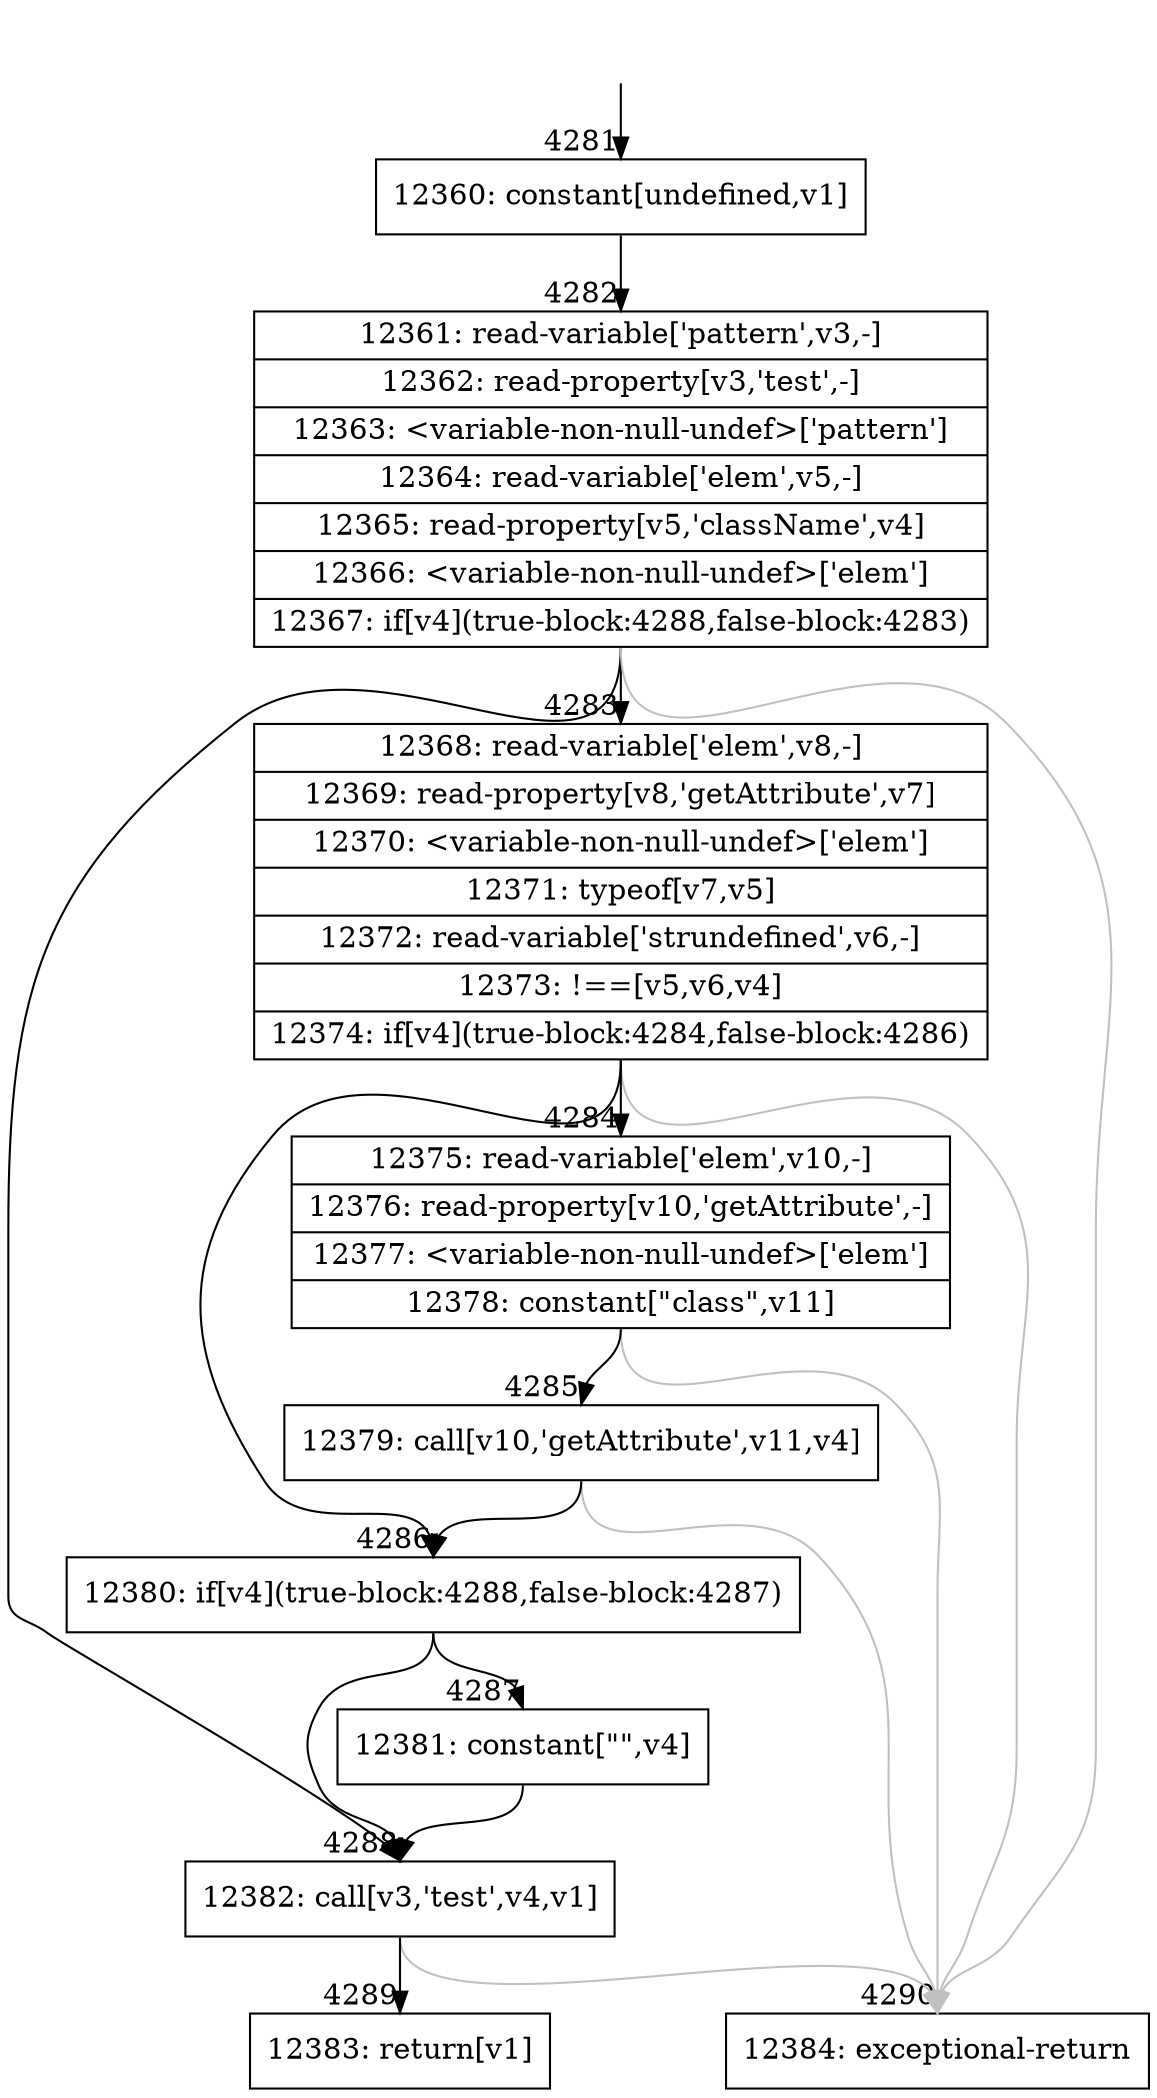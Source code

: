 digraph {
rankdir="TD"
BB_entry281[shape=none,label=""];
BB_entry281 -> BB4281 [tailport=s, headport=n, headlabel="    4281"]
BB4281 [shape=record label="{12360: constant[undefined,v1]}" ] 
BB4281 -> BB4282 [tailport=s, headport=n, headlabel="      4282"]
BB4282 [shape=record label="{12361: read-variable['pattern',v3,-]|12362: read-property[v3,'test',-]|12363: \<variable-non-null-undef\>['pattern']|12364: read-variable['elem',v5,-]|12365: read-property[v5,'className',v4]|12366: \<variable-non-null-undef\>['elem']|12367: if[v4](true-block:4288,false-block:4283)}" ] 
BB4282 -> BB4288 [tailport=s, headport=n, headlabel="      4288"]
BB4282 -> BB4283 [tailport=s, headport=n, headlabel="      4283"]
BB4282 -> BB4290 [tailport=s, headport=n, color=gray, headlabel="      4290"]
BB4283 [shape=record label="{12368: read-variable['elem',v8,-]|12369: read-property[v8,'getAttribute',v7]|12370: \<variable-non-null-undef\>['elem']|12371: typeof[v7,v5]|12372: read-variable['strundefined',v6,-]|12373: !==[v5,v6,v4]|12374: if[v4](true-block:4284,false-block:4286)}" ] 
BB4283 -> BB4286 [tailport=s, headport=n, headlabel="      4286"]
BB4283 -> BB4284 [tailport=s, headport=n, headlabel="      4284"]
BB4283 -> BB4290 [tailport=s, headport=n, color=gray]
BB4284 [shape=record label="{12375: read-variable['elem',v10,-]|12376: read-property[v10,'getAttribute',-]|12377: \<variable-non-null-undef\>['elem']|12378: constant[\"class\",v11]}" ] 
BB4284 -> BB4285 [tailport=s, headport=n, headlabel="      4285"]
BB4284 -> BB4290 [tailport=s, headport=n, color=gray]
BB4285 [shape=record label="{12379: call[v10,'getAttribute',v11,v4]}" ] 
BB4285 -> BB4286 [tailport=s, headport=n]
BB4285 -> BB4290 [tailport=s, headport=n, color=gray]
BB4286 [shape=record label="{12380: if[v4](true-block:4288,false-block:4287)}" ] 
BB4286 -> BB4288 [tailport=s, headport=n]
BB4286 -> BB4287 [tailport=s, headport=n, headlabel="      4287"]
BB4287 [shape=record label="{12381: constant[\"\",v4]}" ] 
BB4287 -> BB4288 [tailport=s, headport=n]
BB4288 [shape=record label="{12382: call[v3,'test',v4,v1]}" ] 
BB4288 -> BB4289 [tailport=s, headport=n, headlabel="      4289"]
BB4288 -> BB4290 [tailport=s, headport=n, color=gray]
BB4289 [shape=record label="{12383: return[v1]}" ] 
BB4290 [shape=record label="{12384: exceptional-return}" ] 
}
